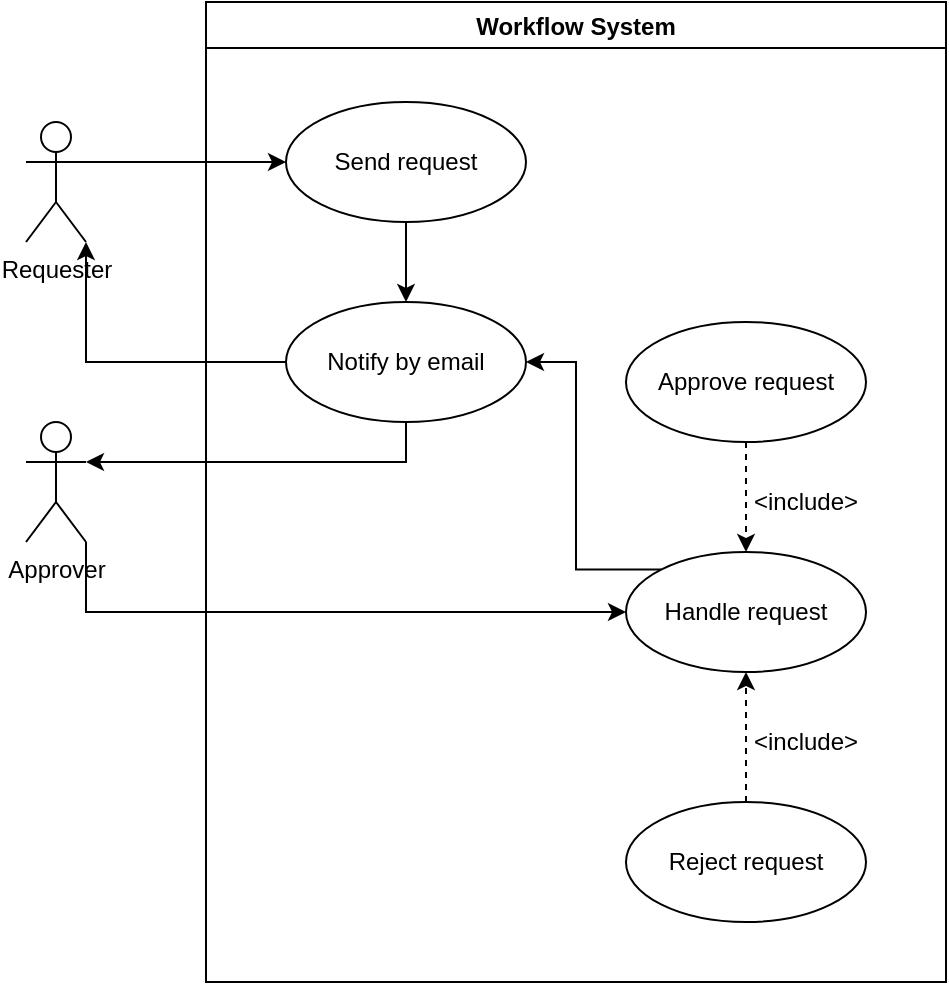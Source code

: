 <mxfile version="14.9.4" type="github">
  <diagram id="fzEOzRxWvroTZUP6qZbK" name="Page-1">
    <mxGraphModel dx="569" dy="403" grid="1" gridSize="10" guides="1" tooltips="1" connect="1" arrows="1" fold="1" page="1" pageScale="1" pageWidth="850" pageHeight="1100" math="0" shadow="0">
      <root>
        <mxCell id="0" />
        <mxCell id="1" parent="0" />
        <mxCell id="n52Yh-E2T-AflfURcNqM-19" style="edgeStyle=orthogonalEdgeStyle;rounded=0;orthogonalLoop=1;jettySize=auto;html=1;exitX=1;exitY=0.333;exitDx=0;exitDy=0;exitPerimeter=0;entryX=0;entryY=0.5;entryDx=0;entryDy=0;" edge="1" parent="1" source="n52Yh-E2T-AflfURcNqM-1" target="n52Yh-E2T-AflfURcNqM-9">
          <mxGeometry relative="1" as="geometry" />
        </mxCell>
        <mxCell id="n52Yh-E2T-AflfURcNqM-1" value="Requester" style="shape=umlActor;verticalLabelPosition=bottom;verticalAlign=top;html=1;outlineConnect=0;" vertex="1" parent="1">
          <mxGeometry x="60" y="70" width="30" height="60" as="geometry" />
        </mxCell>
        <mxCell id="n52Yh-E2T-AflfURcNqM-8" value="Workflow System" style="swimlane;" vertex="1" parent="1">
          <mxGeometry x="150" y="10" width="370" height="490" as="geometry" />
        </mxCell>
        <mxCell id="n52Yh-E2T-AflfURcNqM-18" style="edgeStyle=orthogonalEdgeStyle;rounded=0;orthogonalLoop=1;jettySize=auto;html=1;exitX=0.5;exitY=1;exitDx=0;exitDy=0;" edge="1" parent="n52Yh-E2T-AflfURcNqM-8" source="n52Yh-E2T-AflfURcNqM-9" target="n52Yh-E2T-AflfURcNqM-12">
          <mxGeometry relative="1" as="geometry" />
        </mxCell>
        <mxCell id="n52Yh-E2T-AflfURcNqM-9" value="Send request" style="ellipse;whiteSpace=wrap;html=1;" vertex="1" parent="n52Yh-E2T-AflfURcNqM-8">
          <mxGeometry x="40" y="50" width="120" height="60" as="geometry" />
        </mxCell>
        <mxCell id="n52Yh-E2T-AflfURcNqM-12" value="Notify by email" style="ellipse;whiteSpace=wrap;html=1;" vertex="1" parent="n52Yh-E2T-AflfURcNqM-8">
          <mxGeometry x="40" y="150" width="120" height="60" as="geometry" />
        </mxCell>
        <mxCell id="n52Yh-E2T-AflfURcNqM-10" value="Approve request" style="ellipse;whiteSpace=wrap;html=1;" vertex="1" parent="n52Yh-E2T-AflfURcNqM-8">
          <mxGeometry x="210" y="160" width="120" height="60" as="geometry" />
        </mxCell>
        <mxCell id="n52Yh-E2T-AflfURcNqM-11" value="Reject request" style="ellipse;whiteSpace=wrap;html=1;" vertex="1" parent="n52Yh-E2T-AflfURcNqM-8">
          <mxGeometry x="210" y="400" width="120" height="60" as="geometry" />
        </mxCell>
        <mxCell id="n52Yh-E2T-AflfURcNqM-28" style="edgeStyle=orthogonalEdgeStyle;rounded=0;orthogonalLoop=1;jettySize=auto;html=1;exitX=0;exitY=0;exitDx=0;exitDy=0;entryX=1;entryY=0.5;entryDx=0;entryDy=0;" edge="1" parent="n52Yh-E2T-AflfURcNqM-8" source="n52Yh-E2T-AflfURcNqM-21" target="n52Yh-E2T-AflfURcNqM-12">
          <mxGeometry relative="1" as="geometry" />
        </mxCell>
        <mxCell id="n52Yh-E2T-AflfURcNqM-21" value="Handle request" style="ellipse;whiteSpace=wrap;html=1;" vertex="1" parent="n52Yh-E2T-AflfURcNqM-8">
          <mxGeometry x="210" y="275" width="120" height="60" as="geometry" />
        </mxCell>
        <mxCell id="n52Yh-E2T-AflfURcNqM-23" style="edgeStyle=orthogonalEdgeStyle;rounded=0;orthogonalLoop=1;jettySize=auto;html=1;exitX=0.5;exitY=1;exitDx=0;exitDy=0;entryX=0.5;entryY=0;entryDx=0;entryDy=0;dashed=1;" edge="1" parent="n52Yh-E2T-AflfURcNqM-8" source="n52Yh-E2T-AflfURcNqM-10" target="n52Yh-E2T-AflfURcNqM-21">
          <mxGeometry relative="1" as="geometry" />
        </mxCell>
        <mxCell id="n52Yh-E2T-AflfURcNqM-25" style="edgeStyle=orthogonalEdgeStyle;rounded=0;orthogonalLoop=1;jettySize=auto;html=1;exitX=0.5;exitY=0;exitDx=0;exitDy=0;entryX=0.5;entryY=1;entryDx=0;entryDy=0;dashed=1;" edge="1" parent="n52Yh-E2T-AflfURcNqM-8" source="n52Yh-E2T-AflfURcNqM-11" target="n52Yh-E2T-AflfURcNqM-21">
          <mxGeometry relative="1" as="geometry" />
        </mxCell>
        <mxCell id="n52Yh-E2T-AflfURcNqM-24" value="&amp;lt;include&amp;gt;" style="text;html=1;strokeColor=none;fillColor=none;align=center;verticalAlign=middle;whiteSpace=wrap;rounded=0;" vertex="1" parent="n52Yh-E2T-AflfURcNqM-8">
          <mxGeometry x="280" y="240" width="40" height="20" as="geometry" />
        </mxCell>
        <mxCell id="n52Yh-E2T-AflfURcNqM-26" value="&amp;lt;include&amp;gt;" style="text;html=1;strokeColor=none;fillColor=none;align=center;verticalAlign=middle;whiteSpace=wrap;rounded=0;" vertex="1" parent="n52Yh-E2T-AflfURcNqM-8">
          <mxGeometry x="280" y="360" width="40" height="20" as="geometry" />
        </mxCell>
        <mxCell id="n52Yh-E2T-AflfURcNqM-27" style="edgeStyle=orthogonalEdgeStyle;rounded=0;orthogonalLoop=1;jettySize=auto;html=1;exitX=1;exitY=1;exitDx=0;exitDy=0;exitPerimeter=0;entryX=0;entryY=0.5;entryDx=0;entryDy=0;" edge="1" parent="1" source="n52Yh-E2T-AflfURcNqM-16" target="n52Yh-E2T-AflfURcNqM-21">
          <mxGeometry relative="1" as="geometry" />
        </mxCell>
        <mxCell id="n52Yh-E2T-AflfURcNqM-16" value="Approver" style="shape=umlActor;verticalLabelPosition=bottom;verticalAlign=top;html=1;outlineConnect=0;" vertex="1" parent="1">
          <mxGeometry x="60" y="220" width="30" height="60" as="geometry" />
        </mxCell>
        <mxCell id="n52Yh-E2T-AflfURcNqM-20" style="edgeStyle=orthogonalEdgeStyle;rounded=0;orthogonalLoop=1;jettySize=auto;html=1;exitX=0.5;exitY=1;exitDx=0;exitDy=0;entryX=1;entryY=0.333;entryDx=0;entryDy=0;entryPerimeter=0;" edge="1" parent="1" source="n52Yh-E2T-AflfURcNqM-12" target="n52Yh-E2T-AflfURcNqM-16">
          <mxGeometry relative="1" as="geometry" />
        </mxCell>
        <mxCell id="n52Yh-E2T-AflfURcNqM-29" style="edgeStyle=orthogonalEdgeStyle;rounded=0;orthogonalLoop=1;jettySize=auto;html=1;exitX=0;exitY=0.5;exitDx=0;exitDy=0;entryX=1;entryY=1;entryDx=0;entryDy=0;entryPerimeter=0;" edge="1" parent="1" source="n52Yh-E2T-AflfURcNqM-12" target="n52Yh-E2T-AflfURcNqM-1">
          <mxGeometry relative="1" as="geometry" />
        </mxCell>
      </root>
    </mxGraphModel>
  </diagram>
</mxfile>
